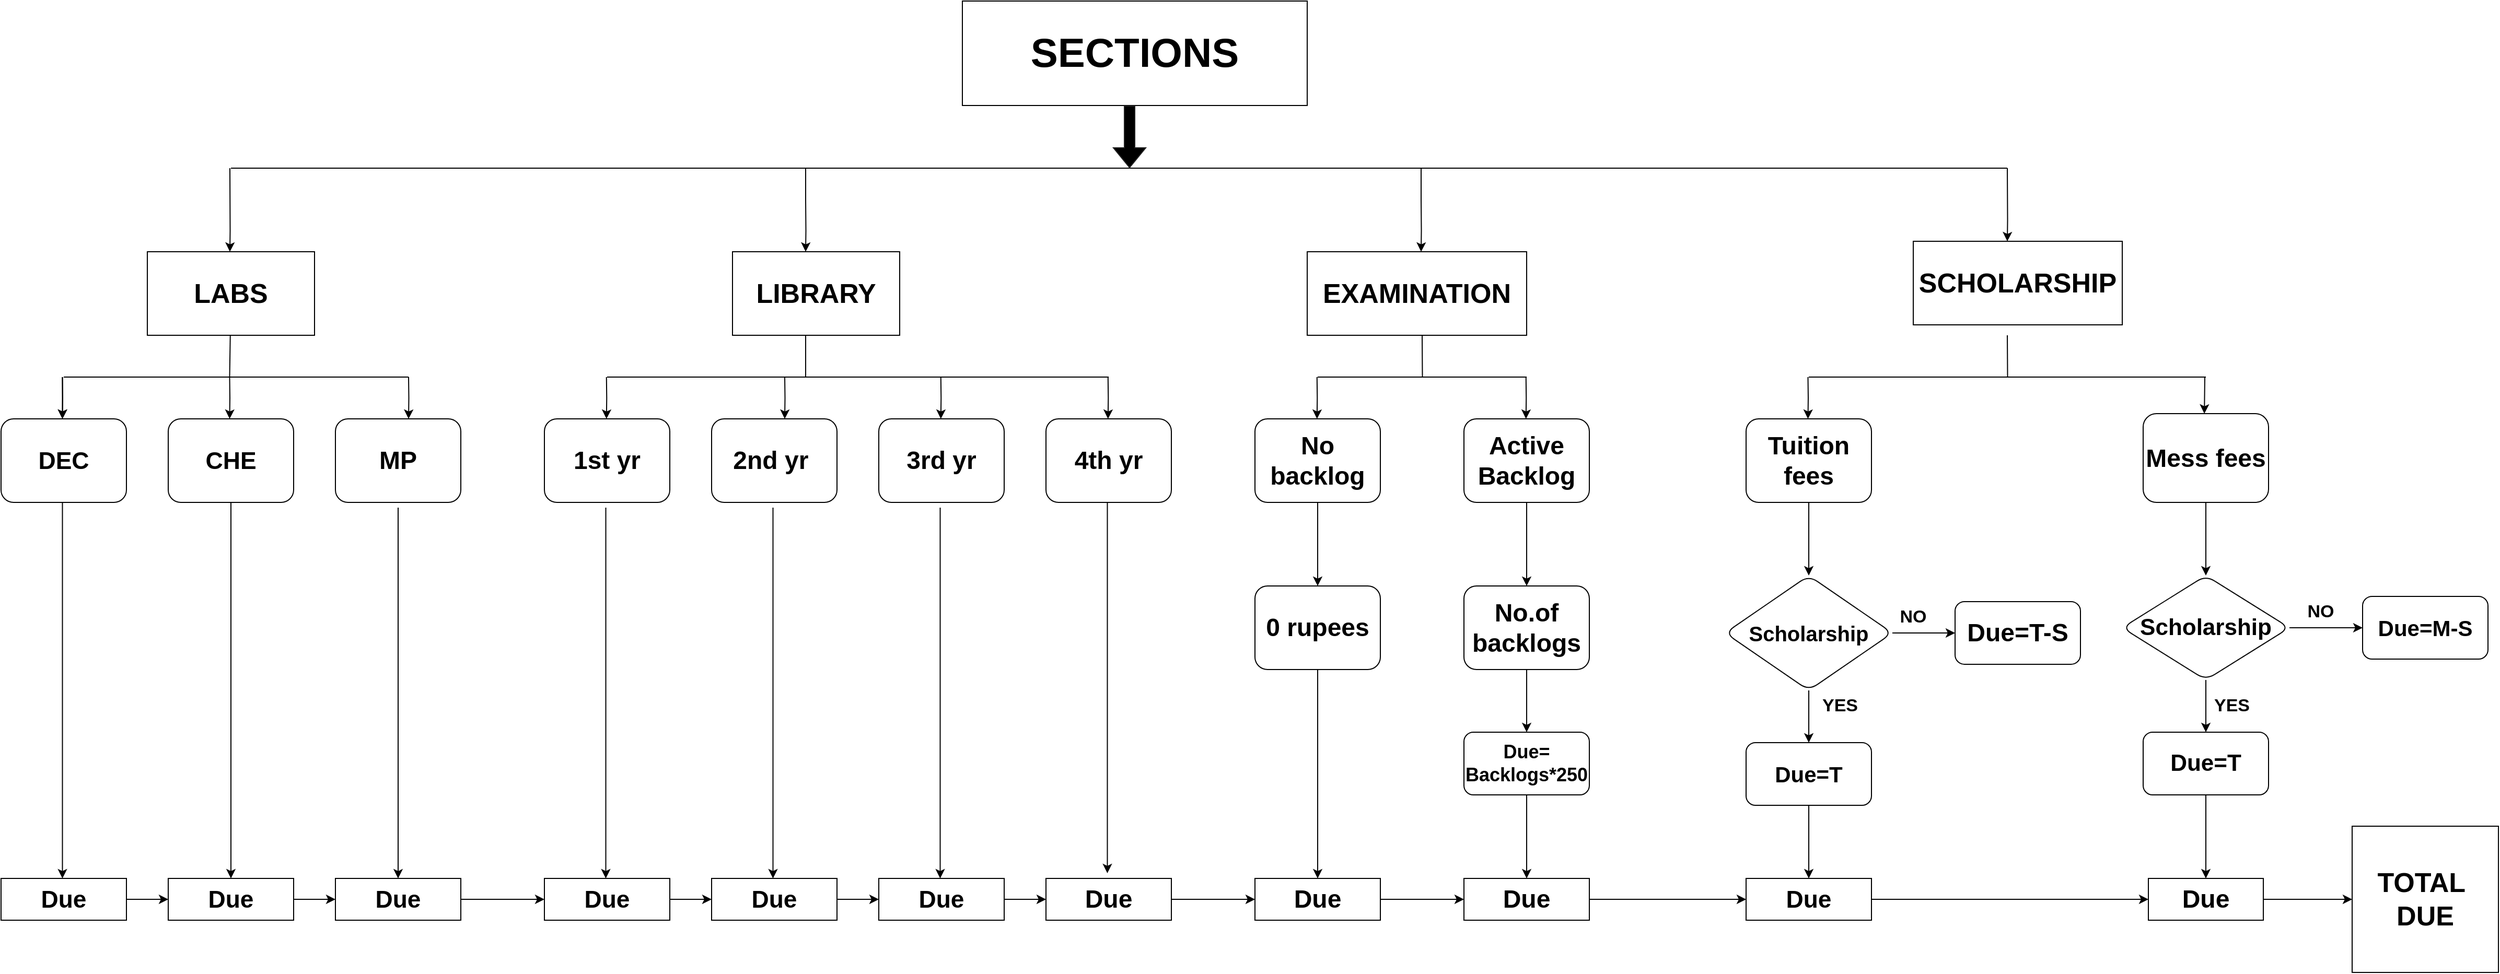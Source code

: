 <mxfile version="24.7.7">
  <diagram name="Page-1" id="ehFicjEzld-gSrQPXMLX">
    <mxGraphModel dx="3497" dy="1640" grid="1" gridSize="10" guides="1" tooltips="1" connect="1" arrows="1" fold="1" page="1" pageScale="1" pageWidth="850" pageHeight="1100" math="0" shadow="0">
      <root>
        <mxCell id="0" />
        <mxCell id="1" parent="0" />
        <mxCell id="9AIwzh2btJ_oLe0aLPYO-1" value="&lt;font style=&quot;font-size: 39px;&quot;&gt;&lt;b&gt;SECTIONS&lt;/b&gt;&lt;/font&gt;" style="rounded=0;whiteSpace=wrap;html=1;" vertex="1" parent="1">
          <mxGeometry x="160" y="40" width="330" height="100" as="geometry" />
        </mxCell>
        <mxCell id="9AIwzh2btJ_oLe0aLPYO-4" value="" style="endArrow=none;html=1;rounded=0;" edge="1" parent="1">
          <mxGeometry width="50" height="50" relative="1" as="geometry">
            <mxPoint x="-540" y="200" as="sourcePoint" />
            <mxPoint x="1160" y="200" as="targetPoint" />
          </mxGeometry>
        </mxCell>
        <mxCell id="9AIwzh2btJ_oLe0aLPYO-7" value="" style="endArrow=none;html=1;rounded=0;" edge="1" parent="1">
          <mxGeometry width="50" height="50" relative="1" as="geometry">
            <mxPoint x="600.25" y="400" as="sourcePoint" />
            <mxPoint x="600.23" y="340" as="targetPoint" />
            <Array as="points">
              <mxPoint x="600" y="360" />
            </Array>
          </mxGeometry>
        </mxCell>
        <mxCell id="9AIwzh2btJ_oLe0aLPYO-8" value="" style="endArrow=none;html=1;rounded=0;" edge="1" parent="1">
          <mxGeometry width="50" height="50" relative="1" as="geometry">
            <mxPoint x="670" y="290" as="sourcePoint" />
            <mxPoint x="670" y="280" as="targetPoint" />
          </mxGeometry>
        </mxCell>
        <mxCell id="9AIwzh2btJ_oLe0aLPYO-19" value="&lt;font style=&quot;font-size: 26px;&quot;&gt;&lt;b&gt;LABS&lt;/b&gt;&lt;/font&gt;" style="rounded=0;whiteSpace=wrap;html=1;" vertex="1" parent="1">
          <mxGeometry x="-620" y="280" width="160" height="80" as="geometry" />
        </mxCell>
        <mxCell id="9AIwzh2btJ_oLe0aLPYO-22" value="&lt;b&gt;&lt;font style=&quot;font-size: 26px;&quot;&gt;LIBRARY&lt;/font&gt;&lt;/b&gt;" style="rounded=0;whiteSpace=wrap;html=1;" vertex="1" parent="1">
          <mxGeometry x="-60" y="280" width="160" height="80" as="geometry" />
        </mxCell>
        <mxCell id="9AIwzh2btJ_oLe0aLPYO-23" value="&lt;font style=&quot;font-size: 26px;&quot;&gt;&lt;b&gt;EXAMINATION&lt;/b&gt;&lt;/font&gt;" style="rounded=0;whiteSpace=wrap;html=1;" vertex="1" parent="1">
          <mxGeometry x="490" y="280" width="210" height="80" as="geometry" />
        </mxCell>
        <mxCell id="9AIwzh2btJ_oLe0aLPYO-24" value="&lt;font style=&quot;font-size: 26px;&quot;&gt;&lt;b&gt;SCHOLARSHIP&lt;/b&gt;&lt;/font&gt;" style="rounded=0;whiteSpace=wrap;html=1;" vertex="1" parent="1">
          <mxGeometry x="1070" y="270" width="200" height="80" as="geometry" />
        </mxCell>
        <mxCell id="9AIwzh2btJ_oLe0aLPYO-32" value="" style="endArrow=none;html=1;rounded=0;" edge="1" parent="1" target="9AIwzh2btJ_oLe0aLPYO-19">
          <mxGeometry width="50" height="50" relative="1" as="geometry">
            <mxPoint x="-541.25" y="400" as="sourcePoint" />
            <mxPoint x="-541.02" y="370" as="targetPoint" />
          </mxGeometry>
        </mxCell>
        <mxCell id="9AIwzh2btJ_oLe0aLPYO-33" value="" style="endArrow=none;html=1;rounded=0;" edge="1" parent="1">
          <mxGeometry width="50" height="50" relative="1" as="geometry">
            <mxPoint x="-700" y="400" as="sourcePoint" />
            <mxPoint x="-370" y="400" as="targetPoint" />
          </mxGeometry>
        </mxCell>
        <mxCell id="9AIwzh2btJ_oLe0aLPYO-36" value="&lt;font style=&quot;font-size: 23px;&quot;&gt;&lt;b&gt;DEC&lt;/b&gt;&lt;/font&gt;" style="rounded=1;whiteSpace=wrap;html=1;" vertex="1" parent="1">
          <mxGeometry x="-760" y="440" width="120" height="80" as="geometry" />
        </mxCell>
        <mxCell id="9AIwzh2btJ_oLe0aLPYO-40" value="&lt;font style=&quot;font-size: 23px;&quot;&gt;&lt;b&gt;CHE&lt;/b&gt;&lt;/font&gt;" style="rounded=1;whiteSpace=wrap;html=1;" vertex="1" parent="1">
          <mxGeometry x="-600" y="440" width="120" height="80" as="geometry" />
        </mxCell>
        <mxCell id="9AIwzh2btJ_oLe0aLPYO-43" style="edgeStyle=orthogonalEdgeStyle;rounded=0;orthogonalLoop=1;jettySize=auto;html=1;exitX=0.5;exitY=1;exitDx=0;exitDy=0;" edge="1" parent="1" source="9AIwzh2btJ_oLe0aLPYO-40" target="9AIwzh2btJ_oLe0aLPYO-40">
          <mxGeometry relative="1" as="geometry" />
        </mxCell>
        <mxCell id="9AIwzh2btJ_oLe0aLPYO-46" value="&lt;span style=&quot;font-size: 24px;&quot;&gt;&lt;b&gt;MP&lt;/b&gt;&lt;/span&gt;" style="rounded=1;whiteSpace=wrap;html=1;" vertex="1" parent="1">
          <mxGeometry x="-440" y="440" width="120" height="80" as="geometry" />
        </mxCell>
        <mxCell id="9AIwzh2btJ_oLe0aLPYO-48" value="&lt;font style=&quot;font-size: 24px;&quot;&gt;&lt;b&gt;1st yr&lt;/b&gt;&lt;/font&gt;" style="rounded=1;whiteSpace=wrap;html=1;" vertex="1" parent="1">
          <mxGeometry x="-240" y="440" width="120" height="80" as="geometry" />
        </mxCell>
        <mxCell id="9AIwzh2btJ_oLe0aLPYO-50" value="&lt;font style=&quot;font-size: 24px;&quot;&gt;&lt;b&gt;3rd yr&lt;/b&gt;&lt;/font&gt;" style="rounded=1;whiteSpace=wrap;html=1;" vertex="1" parent="1">
          <mxGeometry x="80" y="440" width="120" height="80" as="geometry" />
        </mxCell>
        <mxCell id="9AIwzh2btJ_oLe0aLPYO-51" value="&lt;font style=&quot;font-size: 24px;&quot;&gt;&lt;b&gt;2nd yr&lt;/b&gt;&amp;nbsp;&lt;/font&gt;" style="rounded=1;whiteSpace=wrap;html=1;" vertex="1" parent="1">
          <mxGeometry x="-80" y="440" width="120" height="80" as="geometry" />
        </mxCell>
        <mxCell id="9AIwzh2btJ_oLe0aLPYO-53" value="&lt;b&gt;&lt;font style=&quot;font-size: 24px;&quot;&gt;4th yr&lt;/font&gt;&lt;/b&gt;" style="rounded=1;whiteSpace=wrap;html=1;" vertex="1" parent="1">
          <mxGeometry x="240" y="440" width="120" height="80" as="geometry" />
        </mxCell>
        <mxCell id="9AIwzh2btJ_oLe0aLPYO-103" value="" style="edgeStyle=orthogonalEdgeStyle;rounded=0;orthogonalLoop=1;jettySize=auto;html=1;" edge="1" parent="1" source="9AIwzh2btJ_oLe0aLPYO-54" target="9AIwzh2btJ_oLe0aLPYO-102">
          <mxGeometry relative="1" as="geometry" />
        </mxCell>
        <mxCell id="9AIwzh2btJ_oLe0aLPYO-54" value="&lt;b&gt;&lt;font style=&quot;font-size: 24px;&quot;&gt;No backlog&lt;/font&gt;&lt;/b&gt;" style="rounded=1;whiteSpace=wrap;html=1;" vertex="1" parent="1">
          <mxGeometry x="440" y="440" width="120" height="80" as="geometry" />
        </mxCell>
        <mxCell id="9AIwzh2btJ_oLe0aLPYO-116" value="" style="edgeStyle=orthogonalEdgeStyle;rounded=0;orthogonalLoop=1;jettySize=auto;html=1;" edge="1" parent="1" source="9AIwzh2btJ_oLe0aLPYO-55" target="9AIwzh2btJ_oLe0aLPYO-115">
          <mxGeometry relative="1" as="geometry" />
        </mxCell>
        <mxCell id="9AIwzh2btJ_oLe0aLPYO-55" value="&lt;b&gt;&lt;font style=&quot;font-size: 24px;&quot;&gt;Mess fees&lt;/font&gt;&lt;/b&gt;" style="rounded=1;whiteSpace=wrap;html=1;" vertex="1" parent="1">
          <mxGeometry x="1290" y="435" width="120" height="85" as="geometry" />
        </mxCell>
        <mxCell id="9AIwzh2btJ_oLe0aLPYO-109" value="" style="edgeStyle=orthogonalEdgeStyle;rounded=0;orthogonalLoop=1;jettySize=auto;html=1;" edge="1" parent="1" source="9AIwzh2btJ_oLe0aLPYO-56" target="9AIwzh2btJ_oLe0aLPYO-108">
          <mxGeometry relative="1" as="geometry">
            <Array as="points">
              <mxPoint x="970" y="580" />
              <mxPoint x="970" y="580" />
            </Array>
          </mxGeometry>
        </mxCell>
        <mxCell id="9AIwzh2btJ_oLe0aLPYO-56" value="&lt;b&gt;&lt;font style=&quot;font-size: 24px;&quot;&gt;Tuition fees&lt;/font&gt;&lt;/b&gt;" style="rounded=1;whiteSpace=wrap;html=1;" vertex="1" parent="1">
          <mxGeometry x="910" y="440" width="120" height="80" as="geometry" />
        </mxCell>
        <mxCell id="9AIwzh2btJ_oLe0aLPYO-105" value="" style="edgeStyle=orthogonalEdgeStyle;rounded=0;orthogonalLoop=1;jettySize=auto;html=1;" edge="1" parent="1" source="9AIwzh2btJ_oLe0aLPYO-57" target="9AIwzh2btJ_oLe0aLPYO-104">
          <mxGeometry relative="1" as="geometry" />
        </mxCell>
        <mxCell id="9AIwzh2btJ_oLe0aLPYO-57" value="&lt;font style=&quot;font-size: 24px;&quot;&gt;&lt;b&gt;Active Backlog&lt;/b&gt;&lt;/font&gt;" style="rounded=1;whiteSpace=wrap;html=1;" vertex="1" parent="1">
          <mxGeometry x="640" y="440" width="120" height="80" as="geometry" />
        </mxCell>
        <mxCell id="9AIwzh2btJ_oLe0aLPYO-67" value="" style="edgeStyle=orthogonalEdgeStyle;rounded=0;orthogonalLoop=1;jettySize=auto;html=1;" edge="1" parent="1" source="9AIwzh2btJ_oLe0aLPYO-59" target="9AIwzh2btJ_oLe0aLPYO-66">
          <mxGeometry relative="1" as="geometry" />
        </mxCell>
        <mxCell id="9AIwzh2btJ_oLe0aLPYO-59" value="&lt;b&gt;&lt;font style=&quot;font-size: 23px;&quot;&gt;Due&lt;/font&gt;&lt;/b&gt;" style="rounded=0;whiteSpace=wrap;html=1;" vertex="1" parent="1">
          <mxGeometry x="-440" y="880" width="120" height="40" as="geometry" />
        </mxCell>
        <mxCell id="9AIwzh2btJ_oLe0aLPYO-69" value="" style="edgeStyle=orthogonalEdgeStyle;rounded=0;orthogonalLoop=1;jettySize=auto;html=1;" edge="1" parent="1" source="9AIwzh2btJ_oLe0aLPYO-66" target="9AIwzh2btJ_oLe0aLPYO-68">
          <mxGeometry relative="1" as="geometry" />
        </mxCell>
        <mxCell id="9AIwzh2btJ_oLe0aLPYO-66" value="&lt;b&gt;&lt;font style=&quot;font-size: 23px;&quot;&gt;Due&lt;/font&gt;&lt;/b&gt;" style="rounded=0;whiteSpace=wrap;html=1;" vertex="1" parent="1">
          <mxGeometry x="-240" y="880" width="120" height="40" as="geometry" />
        </mxCell>
        <mxCell id="9AIwzh2btJ_oLe0aLPYO-71" value="" style="edgeStyle=orthogonalEdgeStyle;rounded=0;orthogonalLoop=1;jettySize=auto;html=1;" edge="1" parent="1" source="9AIwzh2btJ_oLe0aLPYO-68" target="9AIwzh2btJ_oLe0aLPYO-70">
          <mxGeometry relative="1" as="geometry" />
        </mxCell>
        <mxCell id="9AIwzh2btJ_oLe0aLPYO-68" value="&lt;b&gt;&lt;font style=&quot;font-size: 23px;&quot;&gt;Due&lt;/font&gt;&lt;/b&gt;" style="rounded=0;whiteSpace=wrap;html=1;" vertex="1" parent="1">
          <mxGeometry x="-80" y="880" width="120" height="40" as="geometry" />
        </mxCell>
        <mxCell id="9AIwzh2btJ_oLe0aLPYO-73" value="" style="edgeStyle=orthogonalEdgeStyle;rounded=0;orthogonalLoop=1;jettySize=auto;html=1;" edge="1" parent="1" source="9AIwzh2btJ_oLe0aLPYO-70" target="9AIwzh2btJ_oLe0aLPYO-72">
          <mxGeometry relative="1" as="geometry" />
        </mxCell>
        <mxCell id="9AIwzh2btJ_oLe0aLPYO-70" value="&lt;b&gt;&lt;font style=&quot;font-size: 23px;&quot;&gt;Due&lt;/font&gt;&lt;/b&gt;" style="rounded=0;whiteSpace=wrap;html=1;" vertex="1" parent="1">
          <mxGeometry x="80" y="880" width="120" height="40" as="geometry" />
        </mxCell>
        <mxCell id="9AIwzh2btJ_oLe0aLPYO-75" value="" style="edgeStyle=orthogonalEdgeStyle;rounded=0;orthogonalLoop=1;jettySize=auto;html=1;" edge="1" parent="1" source="9AIwzh2btJ_oLe0aLPYO-72" target="9AIwzh2btJ_oLe0aLPYO-74">
          <mxGeometry relative="1" as="geometry" />
        </mxCell>
        <mxCell id="9AIwzh2btJ_oLe0aLPYO-72" value="&lt;font style=&quot;font-size: 24px;&quot;&gt;&lt;b&gt;Due&lt;/b&gt;&lt;/font&gt;" style="whiteSpace=wrap;html=1;rounded=0;" vertex="1" parent="1">
          <mxGeometry x="240" y="880" width="120" height="40" as="geometry" />
        </mxCell>
        <mxCell id="9AIwzh2btJ_oLe0aLPYO-78" value="" style="edgeStyle=orthogonalEdgeStyle;rounded=0;orthogonalLoop=1;jettySize=auto;html=1;" edge="1" parent="1" source="9AIwzh2btJ_oLe0aLPYO-74" target="9AIwzh2btJ_oLe0aLPYO-77">
          <mxGeometry relative="1" as="geometry" />
        </mxCell>
        <mxCell id="9AIwzh2btJ_oLe0aLPYO-74" value="&lt;b&gt;&lt;font style=&quot;font-size: 24px;&quot;&gt;Due&lt;/font&gt;&lt;/b&gt;" style="whiteSpace=wrap;html=1;rounded=0;" vertex="1" parent="1">
          <mxGeometry x="440" y="880" width="120" height="40" as="geometry" />
        </mxCell>
        <mxCell id="9AIwzh2btJ_oLe0aLPYO-77" value="&lt;b&gt;&lt;font style=&quot;font-size: 24px;&quot;&gt;Due&lt;/font&gt;&lt;/b&gt;" style="whiteSpace=wrap;html=1;rounded=0;" vertex="1" parent="1">
          <mxGeometry x="640" y="880" width="120" height="40" as="geometry" />
        </mxCell>
        <mxCell id="9AIwzh2btJ_oLe0aLPYO-86" value="" style="edgeStyle=orthogonalEdgeStyle;rounded=0;orthogonalLoop=1;jettySize=auto;html=1;" edge="1" parent="1" source="9AIwzh2btJ_oLe0aLPYO-83" target="9AIwzh2btJ_oLe0aLPYO-85">
          <mxGeometry relative="1" as="geometry" />
        </mxCell>
        <mxCell id="9AIwzh2btJ_oLe0aLPYO-83" value="&lt;font style=&quot;font-size: 23px;&quot;&gt;&lt;b&gt;Due&lt;/b&gt;&lt;/font&gt;" style="whiteSpace=wrap;html=1;rounded=0;" vertex="1" parent="1">
          <mxGeometry x="910" y="880" width="120" height="40" as="geometry" />
        </mxCell>
        <mxCell id="9AIwzh2btJ_oLe0aLPYO-236" value="" style="edgeStyle=orthogonalEdgeStyle;rounded=0;orthogonalLoop=1;jettySize=auto;html=1;" edge="1" parent="1" source="9AIwzh2btJ_oLe0aLPYO-85" target="9AIwzh2btJ_oLe0aLPYO-235">
          <mxGeometry relative="1" as="geometry" />
        </mxCell>
        <mxCell id="9AIwzh2btJ_oLe0aLPYO-85" value="&lt;b&gt;&lt;font style=&quot;font-size: 24px;&quot;&gt;Due&lt;/font&gt;&lt;/b&gt;" style="whiteSpace=wrap;html=1;rounded=0;" vertex="1" parent="1">
          <mxGeometry x="1295" y="880" width="110" height="40" as="geometry" />
        </mxCell>
        <mxCell id="9AIwzh2btJ_oLe0aLPYO-101" value="" style="endArrow=none;html=1;rounded=0;" edge="1" parent="1">
          <mxGeometry width="50" height="50" relative="1" as="geometry">
            <mxPoint x="500" y="590" as="sourcePoint" />
            <mxPoint x="500" y="520" as="targetPoint" />
          </mxGeometry>
        </mxCell>
        <mxCell id="9AIwzh2btJ_oLe0aLPYO-102" value="&lt;font style=&quot;font-size: 24px;&quot;&gt;&lt;b&gt;0 rupees&lt;/b&gt;&lt;/font&gt;" style="rounded=1;whiteSpace=wrap;html=1;" vertex="1" parent="1">
          <mxGeometry x="440" y="600" width="120" height="80" as="geometry" />
        </mxCell>
        <mxCell id="9AIwzh2btJ_oLe0aLPYO-145" value="" style="edgeStyle=orthogonalEdgeStyle;rounded=0;orthogonalLoop=1;jettySize=auto;html=1;" edge="1" parent="1" source="9AIwzh2btJ_oLe0aLPYO-104" target="9AIwzh2btJ_oLe0aLPYO-144">
          <mxGeometry relative="1" as="geometry" />
        </mxCell>
        <mxCell id="9AIwzh2btJ_oLe0aLPYO-104" value="&lt;b&gt;&lt;font style=&quot;font-size: 24px;&quot;&gt;No.of backlogs&lt;/font&gt;&lt;/b&gt;" style="rounded=1;whiteSpace=wrap;html=1;" vertex="1" parent="1">
          <mxGeometry x="640" y="600" width="120" height="80" as="geometry" />
        </mxCell>
        <mxCell id="9AIwzh2btJ_oLe0aLPYO-111" value="" style="edgeStyle=orthogonalEdgeStyle;rounded=0;orthogonalLoop=1;jettySize=auto;html=1;" edge="1" parent="1" source="9AIwzh2btJ_oLe0aLPYO-108" target="9AIwzh2btJ_oLe0aLPYO-110">
          <mxGeometry relative="1" as="geometry" />
        </mxCell>
        <mxCell id="9AIwzh2btJ_oLe0aLPYO-113" value="" style="edgeStyle=orthogonalEdgeStyle;rounded=0;orthogonalLoop=1;jettySize=auto;html=1;" edge="1" parent="1" source="9AIwzh2btJ_oLe0aLPYO-108" target="9AIwzh2btJ_oLe0aLPYO-112">
          <mxGeometry relative="1" as="geometry" />
        </mxCell>
        <mxCell id="9AIwzh2btJ_oLe0aLPYO-108" value="&lt;font style=&quot;font-size: 20px;&quot;&gt;&lt;b&gt;Scholarship&lt;/b&gt;&lt;/font&gt;" style="rhombus;whiteSpace=wrap;html=1;rounded=1;" vertex="1" parent="1">
          <mxGeometry x="890" y="590" width="160" height="110" as="geometry" />
        </mxCell>
        <mxCell id="9AIwzh2btJ_oLe0aLPYO-178" value="" style="edgeStyle=orthogonalEdgeStyle;rounded=0;orthogonalLoop=1;jettySize=auto;html=1;" edge="1" parent="1" source="9AIwzh2btJ_oLe0aLPYO-110" target="9AIwzh2btJ_oLe0aLPYO-83">
          <mxGeometry relative="1" as="geometry" />
        </mxCell>
        <mxCell id="9AIwzh2btJ_oLe0aLPYO-110" value="&lt;font style=&quot;font-size: 21px;&quot;&gt;&lt;b&gt;Due=T&lt;/b&gt;&lt;/font&gt;" style="whiteSpace=wrap;html=1;rounded=1;" vertex="1" parent="1">
          <mxGeometry x="910" y="750" width="120" height="60" as="geometry" />
        </mxCell>
        <mxCell id="9AIwzh2btJ_oLe0aLPYO-112" value="&lt;b&gt;&lt;font style=&quot;font-size: 24px;&quot;&gt;Due=T-S&lt;/font&gt;&lt;/b&gt;" style="whiteSpace=wrap;html=1;rounded=1;" vertex="1" parent="1">
          <mxGeometry x="1110" y="615" width="120" height="60" as="geometry" />
        </mxCell>
        <mxCell id="9AIwzh2btJ_oLe0aLPYO-118" value="" style="edgeStyle=orthogonalEdgeStyle;rounded=0;orthogonalLoop=1;jettySize=auto;html=1;" edge="1" parent="1" source="9AIwzh2btJ_oLe0aLPYO-115" target="9AIwzh2btJ_oLe0aLPYO-117">
          <mxGeometry relative="1" as="geometry" />
        </mxCell>
        <mxCell id="9AIwzh2btJ_oLe0aLPYO-120" value="" style="edgeStyle=orthogonalEdgeStyle;rounded=0;orthogonalLoop=1;jettySize=auto;html=1;" edge="1" parent="1" source="9AIwzh2btJ_oLe0aLPYO-115" target="9AIwzh2btJ_oLe0aLPYO-119">
          <mxGeometry relative="1" as="geometry" />
        </mxCell>
        <mxCell id="9AIwzh2btJ_oLe0aLPYO-115" value="&lt;font size=&quot;1&quot; style=&quot;&quot;&gt;&lt;b style=&quot;font-size: 22px;&quot;&gt;Scholarship&lt;/b&gt;&lt;/font&gt;" style="rhombus;whiteSpace=wrap;html=1;rounded=1;" vertex="1" parent="1">
          <mxGeometry x="1270" y="590" width="160" height="100" as="geometry" />
        </mxCell>
        <mxCell id="9AIwzh2btJ_oLe0aLPYO-117" value="&lt;b&gt;&lt;font style=&quot;font-size: 21px;&quot;&gt;Due=M-S&lt;/font&gt;&lt;/b&gt;" style="whiteSpace=wrap;html=1;rounded=1;" vertex="1" parent="1">
          <mxGeometry x="1500" y="610" width="120" height="60" as="geometry" />
        </mxCell>
        <mxCell id="9AIwzh2btJ_oLe0aLPYO-177" value="" style="edgeStyle=orthogonalEdgeStyle;rounded=0;orthogonalLoop=1;jettySize=auto;html=1;" edge="1" parent="1" source="9AIwzh2btJ_oLe0aLPYO-119" target="9AIwzh2btJ_oLe0aLPYO-85">
          <mxGeometry relative="1" as="geometry" />
        </mxCell>
        <mxCell id="9AIwzh2btJ_oLe0aLPYO-119" value="&lt;font style=&quot;font-size: 22px;&quot;&gt;&lt;b&gt;Due=T&lt;/b&gt;&lt;/font&gt;" style="whiteSpace=wrap;html=1;rounded=1;" vertex="1" parent="1">
          <mxGeometry x="1290" y="740" width="120" height="60" as="geometry" />
        </mxCell>
        <mxCell id="9AIwzh2btJ_oLe0aLPYO-140" value="&lt;font style=&quot;font-size: 23px;&quot;&gt;&lt;b&gt;Due&lt;/b&gt;&lt;/font&gt;" style="whiteSpace=wrap;html=1;rounded=0;" vertex="1" parent="1">
          <mxGeometry x="-600" y="880" width="120" height="40" as="geometry" />
        </mxCell>
        <mxCell id="9AIwzh2btJ_oLe0aLPYO-142" value="&lt;font style=&quot;font-size: 23px;&quot;&gt;&lt;b&gt;Due&lt;/b&gt;&lt;/font&gt;" style="whiteSpace=wrap;html=1;rounded=0;" vertex="1" parent="1">
          <mxGeometry x="-760" y="880" width="120" height="40" as="geometry" />
        </mxCell>
        <mxCell id="9AIwzh2btJ_oLe0aLPYO-174" value="" style="edgeStyle=orthogonalEdgeStyle;rounded=0;orthogonalLoop=1;jettySize=auto;html=1;" edge="1" parent="1" source="9AIwzh2btJ_oLe0aLPYO-144" target="9AIwzh2btJ_oLe0aLPYO-77">
          <mxGeometry relative="1" as="geometry" />
        </mxCell>
        <mxCell id="9AIwzh2btJ_oLe0aLPYO-144" value="&lt;b style=&quot;font-size: 18px;&quot;&gt;&lt;font style=&quot;font-size: 18px;&quot;&gt;Due=&lt;/font&gt;&lt;/b&gt;&lt;div style=&quot;font-size: 18px;&quot;&gt;&lt;b style=&quot;&quot;&gt;&lt;font style=&quot;font-size: 18px;&quot;&gt;Backlogs*250&lt;/font&gt;&lt;/b&gt;&lt;/div&gt;" style="whiteSpace=wrap;html=1;rounded=1;" vertex="1" parent="1">
          <mxGeometry x="640" y="740" width="120" height="60" as="geometry" />
        </mxCell>
        <mxCell id="9AIwzh2btJ_oLe0aLPYO-147" style="edgeStyle=orthogonalEdgeStyle;rounded=0;orthogonalLoop=1;jettySize=auto;html=1;exitX=0.5;exitY=1;exitDx=0;exitDy=0;" edge="1" parent="1" source="9AIwzh2btJ_oLe0aLPYO-74" target="9AIwzh2btJ_oLe0aLPYO-74">
          <mxGeometry relative="1" as="geometry" />
        </mxCell>
        <mxCell id="9AIwzh2btJ_oLe0aLPYO-155" value="" style="endArrow=classic;html=1;rounded=0;entryX=0;entryY=0.5;entryDx=0;entryDy=0;" edge="1" parent="1" target="9AIwzh2btJ_oLe0aLPYO-140">
          <mxGeometry width="50" height="50" relative="1" as="geometry">
            <mxPoint x="-640" y="900" as="sourcePoint" />
            <mxPoint x="-600" y="860" as="targetPoint" />
            <Array as="points" />
          </mxGeometry>
        </mxCell>
        <mxCell id="9AIwzh2btJ_oLe0aLPYO-157" value="" style="endArrow=classic;html=1;rounded=0;entryX=0;entryY=0.5;entryDx=0;entryDy=0;" edge="1" parent="1" target="9AIwzh2btJ_oLe0aLPYO-59">
          <mxGeometry width="50" height="50" relative="1" as="geometry">
            <mxPoint x="-480" y="900" as="sourcePoint" />
            <mxPoint x="-430" y="850" as="targetPoint" />
          </mxGeometry>
        </mxCell>
        <mxCell id="9AIwzh2btJ_oLe0aLPYO-158" value="" style="endArrow=classic;html=1;rounded=0;entryX=0;entryY=0.5;entryDx=0;entryDy=0;" edge="1" parent="1" target="9AIwzh2btJ_oLe0aLPYO-83">
          <mxGeometry width="50" height="50" relative="1" as="geometry">
            <mxPoint x="760" y="900" as="sourcePoint" />
            <mxPoint x="810" y="850" as="targetPoint" />
          </mxGeometry>
        </mxCell>
        <mxCell id="9AIwzh2btJ_oLe0aLPYO-159" value="" style="endArrow=classic;html=1;rounded=0;entryX=0.5;entryY=0;entryDx=0;entryDy=0;exitX=0.5;exitY=1;exitDx=0;exitDy=0;" edge="1" parent="1">
          <mxGeometry width="50" height="50" relative="1" as="geometry">
            <mxPoint x="-701.25" y="520" as="sourcePoint" />
            <mxPoint x="-701.25" y="880" as="targetPoint" />
          </mxGeometry>
        </mxCell>
        <mxCell id="9AIwzh2btJ_oLe0aLPYO-160" value="" style="endArrow=classic;html=1;rounded=0;entryX=0.5;entryY=0;entryDx=0;entryDy=0;exitX=0.5;exitY=1;exitDx=0;exitDy=0;" edge="1" parent="1" source="9AIwzh2btJ_oLe0aLPYO-40" target="9AIwzh2btJ_oLe0aLPYO-140">
          <mxGeometry width="50" height="50" relative="1" as="geometry">
            <mxPoint x="-540" y="570" as="sourcePoint" />
            <mxPoint x="-490" y="520" as="targetPoint" />
          </mxGeometry>
        </mxCell>
        <mxCell id="9AIwzh2btJ_oLe0aLPYO-166" value="" style="endArrow=classic;html=1;rounded=0;entryX=0.5;entryY=0;entryDx=0;entryDy=0;" edge="1" parent="1" target="9AIwzh2btJ_oLe0aLPYO-59">
          <mxGeometry width="50" height="50" relative="1" as="geometry">
            <mxPoint x="-380" y="525" as="sourcePoint" />
            <mxPoint x="-390" y="755" as="targetPoint" />
          </mxGeometry>
        </mxCell>
        <mxCell id="9AIwzh2btJ_oLe0aLPYO-167" value="" style="endArrow=classic;html=1;rounded=0;entryX=0.5;entryY=0;entryDx=0;entryDy=0;" edge="1" parent="1">
          <mxGeometry width="50" height="50" relative="1" as="geometry">
            <mxPoint x="-181.25" y="525" as="sourcePoint" />
            <mxPoint x="-181.25" y="880" as="targetPoint" />
          </mxGeometry>
        </mxCell>
        <mxCell id="9AIwzh2btJ_oLe0aLPYO-168" value="" style="endArrow=classic;html=1;rounded=0;entryX=0.5;entryY=0;entryDx=0;entryDy=0;" edge="1" parent="1">
          <mxGeometry width="50" height="50" relative="1" as="geometry">
            <mxPoint x="-21.25" y="525" as="sourcePoint" />
            <mxPoint x="-21.25" y="880" as="targetPoint" />
          </mxGeometry>
        </mxCell>
        <mxCell id="9AIwzh2btJ_oLe0aLPYO-169" value="" style="endArrow=classic;html=1;rounded=0;entryX=0.5;entryY=0;entryDx=0;entryDy=0;" edge="1" parent="1">
          <mxGeometry width="50" height="50" relative="1" as="geometry">
            <mxPoint x="138.75" y="525" as="sourcePoint" />
            <mxPoint x="138.75" y="880" as="targetPoint" />
          </mxGeometry>
        </mxCell>
        <mxCell id="9AIwzh2btJ_oLe0aLPYO-170" value="" style="endArrow=classic;html=1;rounded=0;entryX=0.5;entryY=0;entryDx=0;entryDy=0;" edge="1" parent="1">
          <mxGeometry width="50" height="50" relative="1" as="geometry">
            <mxPoint x="298.75" y="520" as="sourcePoint" />
            <mxPoint x="298.75" y="875" as="targetPoint" />
          </mxGeometry>
        </mxCell>
        <mxCell id="9AIwzh2btJ_oLe0aLPYO-171" value="" style="endArrow=classic;html=1;rounded=0;entryX=0.5;entryY=0;entryDx=0;entryDy=0;exitX=0.5;exitY=1;exitDx=0;exitDy=0;" edge="1" parent="1" source="9AIwzh2btJ_oLe0aLPYO-102" target="9AIwzh2btJ_oLe0aLPYO-74">
          <mxGeometry width="50" height="50" relative="1" as="geometry">
            <mxPoint x="500" y="690" as="sourcePoint" />
            <mxPoint x="550" y="640" as="targetPoint" />
          </mxGeometry>
        </mxCell>
        <mxCell id="9AIwzh2btJ_oLe0aLPYO-196" value="" style="endArrow=classic;html=1;rounded=0;" edge="1" parent="1">
          <mxGeometry width="50" height="50" relative="1" as="geometry">
            <mxPoint x="-701.25" y="400" as="sourcePoint" />
            <mxPoint x="-701.25" y="440" as="targetPoint" />
          </mxGeometry>
        </mxCell>
        <mxCell id="9AIwzh2btJ_oLe0aLPYO-198" value="" style="endArrow=classic;html=1;rounded=0;" edge="1" parent="1">
          <mxGeometry width="50" height="50" relative="1" as="geometry">
            <mxPoint x="-701.25" y="400" as="sourcePoint" />
            <mxPoint x="-701.25" y="440" as="targetPoint" />
            <Array as="points">
              <mxPoint x="-701" y="420" />
            </Array>
          </mxGeometry>
        </mxCell>
        <mxCell id="9AIwzh2btJ_oLe0aLPYO-199" value="" style="endArrow=classic;html=1;rounded=0;" edge="1" parent="1">
          <mxGeometry width="50" height="50" relative="1" as="geometry">
            <mxPoint x="-541.25" y="400" as="sourcePoint" />
            <mxPoint x="-541.25" y="440" as="targetPoint" />
            <Array as="points">
              <mxPoint x="-541" y="420" />
            </Array>
          </mxGeometry>
        </mxCell>
        <mxCell id="9AIwzh2btJ_oLe0aLPYO-203" value="" style="endArrow=classic;html=1;rounded=0;" edge="1" parent="1">
          <mxGeometry width="50" height="50" relative="1" as="geometry">
            <mxPoint x="-370" y="400" as="sourcePoint" />
            <mxPoint x="-370" y="440" as="targetPoint" />
            <Array as="points">
              <mxPoint x="-369.75" y="420" />
            </Array>
          </mxGeometry>
        </mxCell>
        <mxCell id="9AIwzh2btJ_oLe0aLPYO-210" value="" style="endArrow=none;html=1;rounded=0;" edge="1" parent="1">
          <mxGeometry width="50" height="50" relative="1" as="geometry">
            <mxPoint x="-180" y="400" as="sourcePoint" />
            <mxPoint x="300" y="400" as="targetPoint" />
          </mxGeometry>
        </mxCell>
        <mxCell id="9AIwzh2btJ_oLe0aLPYO-211" value="" style="endArrow=classic;html=1;rounded=0;" edge="1" parent="1">
          <mxGeometry width="50" height="50" relative="1" as="geometry">
            <mxPoint x="-180.62" y="400" as="sourcePoint" />
            <mxPoint x="-180.62" y="440" as="targetPoint" />
            <Array as="points">
              <mxPoint x="-180.37" y="420" />
            </Array>
          </mxGeometry>
        </mxCell>
        <mxCell id="9AIwzh2btJ_oLe0aLPYO-213" value="" style="endArrow=classic;html=1;rounded=0;" edge="1" parent="1">
          <mxGeometry width="50" height="50" relative="1" as="geometry">
            <mxPoint x="139.38" y="400" as="sourcePoint" />
            <mxPoint x="139.38" y="440" as="targetPoint" />
            <Array as="points">
              <mxPoint x="139.63" y="420" />
            </Array>
          </mxGeometry>
        </mxCell>
        <mxCell id="9AIwzh2btJ_oLe0aLPYO-214" value="" style="endArrow=classic;html=1;rounded=0;" edge="1" parent="1">
          <mxGeometry width="50" height="50" relative="1" as="geometry">
            <mxPoint x="299.38" y="400" as="sourcePoint" />
            <mxPoint x="299.38" y="440" as="targetPoint" />
            <Array as="points">
              <mxPoint x="299.63" y="420" />
            </Array>
          </mxGeometry>
        </mxCell>
        <mxCell id="9AIwzh2btJ_oLe0aLPYO-216" value="" style="endArrow=none;html=1;rounded=0;" edge="1" parent="1">
          <mxGeometry width="50" height="50" relative="1" as="geometry">
            <mxPoint x="500" y="400" as="sourcePoint" />
            <mxPoint x="700" y="400" as="targetPoint" />
          </mxGeometry>
        </mxCell>
        <mxCell id="9AIwzh2btJ_oLe0aLPYO-218" value="" style="endArrow=classic;html=1;rounded=0;" edge="1" parent="1">
          <mxGeometry width="50" height="50" relative="1" as="geometry">
            <mxPoint x="499.38" y="400" as="sourcePoint" />
            <mxPoint x="499.38" y="440" as="targetPoint" />
            <Array as="points">
              <mxPoint x="499.63" y="420" />
            </Array>
          </mxGeometry>
        </mxCell>
        <mxCell id="9AIwzh2btJ_oLe0aLPYO-219" value="" style="endArrow=classic;html=1;rounded=0;" edge="1" parent="1">
          <mxGeometry width="50" height="50" relative="1" as="geometry">
            <mxPoint x="699.37" y="400" as="sourcePoint" />
            <mxPoint x="699.37" y="440" as="targetPoint" />
            <Array as="points">
              <mxPoint x="699.62" y="420" />
            </Array>
          </mxGeometry>
        </mxCell>
        <mxCell id="9AIwzh2btJ_oLe0aLPYO-220" value="" style="endArrow=none;html=1;rounded=0;" edge="1" parent="1">
          <mxGeometry width="50" height="50" relative="1" as="geometry">
            <mxPoint x="970" y="400" as="sourcePoint" />
            <mxPoint x="1350" y="400" as="targetPoint" />
          </mxGeometry>
        </mxCell>
        <mxCell id="9AIwzh2btJ_oLe0aLPYO-222" value="" style="endArrow=classic;html=1;rounded=0;" edge="1" parent="1">
          <mxGeometry width="50" height="50" relative="1" as="geometry">
            <mxPoint x="969.23" y="400" as="sourcePoint" />
            <mxPoint x="969.23" y="440" as="targetPoint" />
            <Array as="points">
              <mxPoint x="969.48" y="420" />
            </Array>
          </mxGeometry>
        </mxCell>
        <mxCell id="9AIwzh2btJ_oLe0aLPYO-223" value="" style="endArrow=classic;html=1;rounded=0;" edge="1" parent="1">
          <mxGeometry width="50" height="50" relative="1" as="geometry">
            <mxPoint x="1349" y="400" as="sourcePoint" />
            <mxPoint x="1348.57" y="435" as="targetPoint" />
            <Array as="points">
              <mxPoint x="1348.82" y="415" />
            </Array>
          </mxGeometry>
        </mxCell>
        <mxCell id="9AIwzh2btJ_oLe0aLPYO-226" value="" style="endArrow=classic;html=1;rounded=0;" edge="1" parent="1">
          <mxGeometry width="50" height="50" relative="1" as="geometry">
            <mxPoint x="-541" y="200" as="sourcePoint" />
            <mxPoint x="-541" y="280" as="targetPoint" />
            <Array as="points">
              <mxPoint x="-540.75" y="260" />
            </Array>
          </mxGeometry>
        </mxCell>
        <mxCell id="9AIwzh2btJ_oLe0aLPYO-227" value="" style="endArrow=classic;html=1;rounded=0;" edge="1" parent="1">
          <mxGeometry width="50" height="50" relative="1" as="geometry">
            <mxPoint x="10" y="200" as="sourcePoint" />
            <mxPoint x="10" y="280" as="targetPoint" />
            <Array as="points">
              <mxPoint x="10" y="230" />
              <mxPoint x="10.25" y="260" />
            </Array>
          </mxGeometry>
        </mxCell>
        <mxCell id="9AIwzh2btJ_oLe0aLPYO-228" value="" style="endArrow=classic;html=1;rounded=0;" edge="1" parent="1">
          <mxGeometry width="50" height="50" relative="1" as="geometry">
            <mxPoint x="599" y="200" as="sourcePoint" />
            <mxPoint x="599" y="280" as="targetPoint" />
            <Array as="points">
              <mxPoint x="599" y="230" />
              <mxPoint x="599.25" y="260" />
            </Array>
          </mxGeometry>
        </mxCell>
        <mxCell id="9AIwzh2btJ_oLe0aLPYO-229" value="" style="endArrow=classic;html=1;rounded=0;" edge="1" parent="1">
          <mxGeometry width="50" height="50" relative="1" as="geometry">
            <mxPoint x="1160" y="200" as="sourcePoint" />
            <mxPoint x="1160" y="270" as="targetPoint" />
            <Array as="points">
              <mxPoint x="1160.25" y="250" />
            </Array>
          </mxGeometry>
        </mxCell>
        <mxCell id="9AIwzh2btJ_oLe0aLPYO-231" value="" style="shape=flexArrow;endArrow=classic;html=1;rounded=0;strokeColor=#212121;fillColor=#000000;" edge="1" parent="1">
          <mxGeometry width="50" height="50" relative="1" as="geometry">
            <mxPoint x="320" y="140" as="sourcePoint" />
            <mxPoint x="320" y="200" as="targetPoint" />
          </mxGeometry>
        </mxCell>
        <mxCell id="9AIwzh2btJ_oLe0aLPYO-235" value="&lt;font style=&quot;font-size: 26px;&quot;&gt;&lt;b&gt;TOTAL&amp;nbsp; DUE&lt;/b&gt;&lt;/font&gt;" style="rounded=0;whiteSpace=wrap;html=1;" vertex="1" parent="1">
          <mxGeometry x="1490" y="830" width="140" height="140" as="geometry" />
        </mxCell>
        <mxCell id="9AIwzh2btJ_oLe0aLPYO-238" value="" style="endArrow=classic;html=1;rounded=0;" edge="1" parent="1">
          <mxGeometry width="50" height="50" relative="1" as="geometry">
            <mxPoint x="-10" y="400" as="sourcePoint" />
            <mxPoint x="-10" y="440" as="targetPoint" />
            <Array as="points">
              <mxPoint x="-9.75" y="420" />
            </Array>
          </mxGeometry>
        </mxCell>
        <mxCell id="9AIwzh2btJ_oLe0aLPYO-241" value="" style="endArrow=none;html=1;rounded=0;" edge="1" parent="1">
          <mxGeometry width="50" height="50" relative="1" as="geometry">
            <mxPoint x="10" y="400" as="sourcePoint" />
            <mxPoint x="10" y="360" as="targetPoint" />
          </mxGeometry>
        </mxCell>
        <mxCell id="9AIwzh2btJ_oLe0aLPYO-242" value="" style="endArrow=none;html=1;rounded=0;" edge="1" parent="1">
          <mxGeometry width="50" height="50" relative="1" as="geometry">
            <mxPoint x="1160.25" y="400" as="sourcePoint" />
            <mxPoint x="1160" y="360" as="targetPoint" />
            <Array as="points">
              <mxPoint x="1160" y="360" />
            </Array>
          </mxGeometry>
        </mxCell>
        <mxCell id="9AIwzh2btJ_oLe0aLPYO-243" value="&lt;b&gt;&lt;font style=&quot;font-size: 17px;&quot;&gt;NO&lt;/font&gt;&lt;/b&gt;" style="text;html=1;align=center;verticalAlign=middle;whiteSpace=wrap;rounded=0;" vertex="1" parent="1">
          <mxGeometry x="1040" y="615" width="60" height="30" as="geometry" />
        </mxCell>
        <mxCell id="9AIwzh2btJ_oLe0aLPYO-245" value="&lt;b&gt;&lt;font style=&quot;font-size: 17px;&quot;&gt;YES&lt;/font&gt;&lt;/b&gt;" style="text;html=1;align=center;verticalAlign=middle;whiteSpace=wrap;rounded=0;" vertex="1" parent="1">
          <mxGeometry x="970" y="700" width="60" height="30" as="geometry" />
        </mxCell>
        <mxCell id="9AIwzh2btJ_oLe0aLPYO-246" value="&lt;font style=&quot;font-size: 17px;&quot;&gt;&lt;b&gt;NO&lt;/b&gt;&lt;/font&gt;" style="text;html=1;align=center;verticalAlign=middle;whiteSpace=wrap;rounded=0;" vertex="1" parent="1">
          <mxGeometry x="1430" y="610" width="60" height="30" as="geometry" />
        </mxCell>
        <mxCell id="9AIwzh2btJ_oLe0aLPYO-249" value="&lt;font style=&quot;font-size: 17px;&quot;&gt;&lt;b&gt;YES&lt;/b&gt;&lt;/font&gt;" style="text;html=1;align=center;verticalAlign=middle;whiteSpace=wrap;rounded=0;" vertex="1" parent="1">
          <mxGeometry x="1345" y="700" width="60" height="30" as="geometry" />
        </mxCell>
      </root>
    </mxGraphModel>
  </diagram>
</mxfile>
